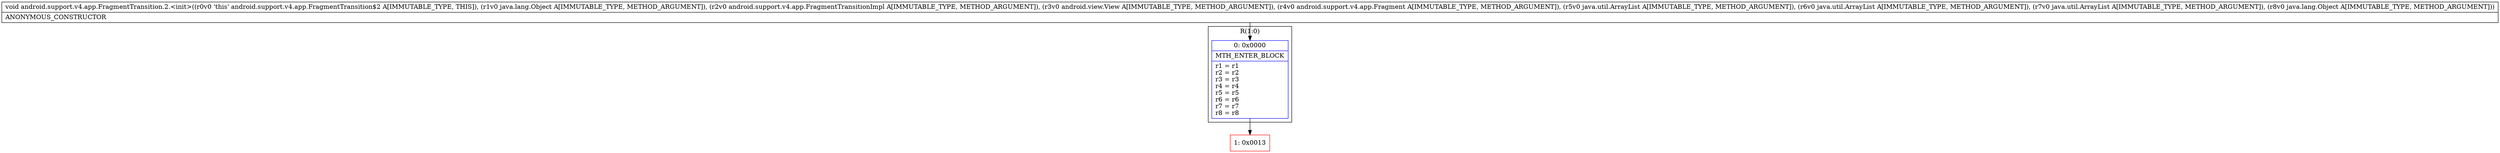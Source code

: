 digraph "CFG forandroid.support.v4.app.FragmentTransition.2.\<init\>(Ljava\/lang\/Object;Landroid\/support\/v4\/app\/FragmentTransitionImpl;Landroid\/view\/View;Landroid\/support\/v4\/app\/Fragment;Ljava\/util\/ArrayList;Ljava\/util\/ArrayList;Ljava\/util\/ArrayList;Ljava\/lang\/Object;)V" {
subgraph cluster_Region_398441218 {
label = "R(1:0)";
node [shape=record,color=blue];
Node_0 [shape=record,label="{0\:\ 0x0000|MTH_ENTER_BLOCK\l|r1 = r1\lr2 = r2\lr3 = r3\lr4 = r4\lr5 = r5\lr6 = r6\lr7 = r7\lr8 = r8\l}"];
}
Node_1 [shape=record,color=red,label="{1\:\ 0x0013}"];
MethodNode[shape=record,label="{void android.support.v4.app.FragmentTransition.2.\<init\>((r0v0 'this' android.support.v4.app.FragmentTransition$2 A[IMMUTABLE_TYPE, THIS]), (r1v0 java.lang.Object A[IMMUTABLE_TYPE, METHOD_ARGUMENT]), (r2v0 android.support.v4.app.FragmentTransitionImpl A[IMMUTABLE_TYPE, METHOD_ARGUMENT]), (r3v0 android.view.View A[IMMUTABLE_TYPE, METHOD_ARGUMENT]), (r4v0 android.support.v4.app.Fragment A[IMMUTABLE_TYPE, METHOD_ARGUMENT]), (r5v0 java.util.ArrayList A[IMMUTABLE_TYPE, METHOD_ARGUMENT]), (r6v0 java.util.ArrayList A[IMMUTABLE_TYPE, METHOD_ARGUMENT]), (r7v0 java.util.ArrayList A[IMMUTABLE_TYPE, METHOD_ARGUMENT]), (r8v0 java.lang.Object A[IMMUTABLE_TYPE, METHOD_ARGUMENT]))  | ANONYMOUS_CONSTRUCTOR\l}"];
MethodNode -> Node_0;
Node_0 -> Node_1;
}

